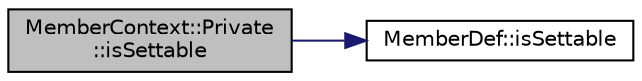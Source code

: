 digraph "MemberContext::Private::isSettable"
{
 // LATEX_PDF_SIZE
  edge [fontname="Helvetica",fontsize="10",labelfontname="Helvetica",labelfontsize="10"];
  node [fontname="Helvetica",fontsize="10",shape=record];
  rankdir="LR";
  Node1 [label="MemberContext::Private\l::isSettable",height=0.2,width=0.4,color="black", fillcolor="grey75", style="filled", fontcolor="black",tooltip=" "];
  Node1 -> Node2 [color="midnightblue",fontsize="10",style="solid",fontname="Helvetica"];
  Node2 [label="MemberDef::isSettable",height=0.2,width=0.4,color="black", fillcolor="white", style="filled",URL="$classMemberDef.html#a44b6a11c61d72073dcfc17d85a303ac5",tooltip=" "];
}
